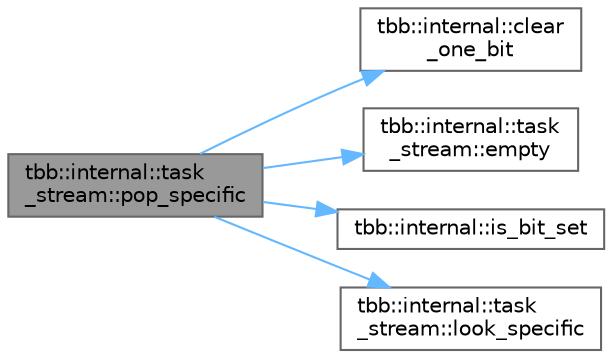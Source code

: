 digraph "tbb::internal::task_stream::pop_specific"
{
 // LATEX_PDF_SIZE
  bgcolor="transparent";
  edge [fontname=Helvetica,fontsize=10,labelfontname=Helvetica,labelfontsize=10];
  node [fontname=Helvetica,fontsize=10,shape=box,height=0.2,width=0.4];
  rankdir="LR";
  Node1 [id="Node000001",label="tbb::internal::task\l_stream::pop_specific",height=0.2,width=0.4,color="gray40", fillcolor="grey60", style="filled", fontcolor="black",tooltip="Try finding and popping a related task."];
  Node1 -> Node2 [id="edge1_Node000001_Node000002",color="steelblue1",style="solid",tooltip=" "];
  Node2 [id="Node000002",label="tbb::internal::clear\l_one_bit",height=0.2,width=0.4,color="grey40", fillcolor="white", style="filled",URL="$namespacetbb_1_1internal.html#a35e44ff7e39744e48bcace6f18763043",tooltip=" "];
  Node1 -> Node3 [id="edge2_Node000001_Node000003",color="steelblue1",style="solid",tooltip=" "];
  Node3 [id="Node000003",label="tbb::internal::task\l_stream::empty",height=0.2,width=0.4,color="grey40", fillcolor="white", style="filled",URL="$classtbb_1_1internal_1_1task__stream.html#ae4582f39eaa5a09b2ec509cf6316a5d7",tooltip="Checks existence of a task."];
  Node1 -> Node4 [id="edge3_Node000001_Node000004",color="steelblue1",style="solid",tooltip=" "];
  Node4 [id="Node000004",label="tbb::internal::is_bit_set",height=0.2,width=0.4,color="grey40", fillcolor="white", style="filled",URL="$namespacetbb_1_1internal.html#a19b165478bcb38f4579535fb2702182c",tooltip=" "];
  Node1 -> Node5 [id="edge4_Node000001_Node000005",color="steelblue1",style="solid",tooltip=" "];
  Node5 [id="Node000005",label="tbb::internal::task\l_stream::look_specific",height=0.2,width=0.4,color="grey40", fillcolor="white", style="filled",URL="$classtbb_1_1internal_1_1task__stream.html#ac5179e449d09191ea2bca641cc5f1f61",tooltip=" "];
}
